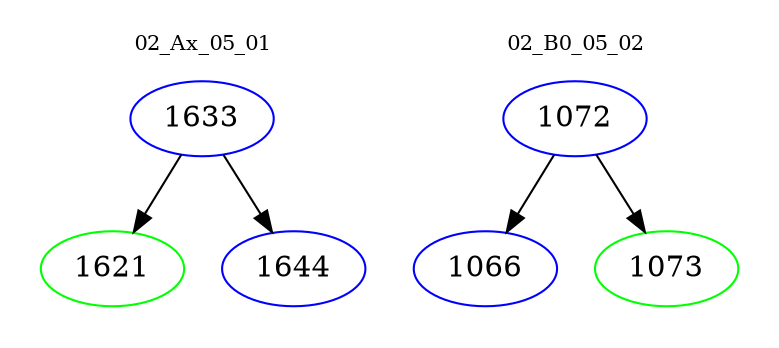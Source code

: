 digraph{
subgraph cluster_0 {
color = white
label = "02_Ax_05_01";
fontsize=10;
T0_1633 [label="1633", color="blue"]
T0_1633 -> T0_1621 [color="black"]
T0_1621 [label="1621", color="green"]
T0_1633 -> T0_1644 [color="black"]
T0_1644 [label="1644", color="blue"]
}
subgraph cluster_1 {
color = white
label = "02_B0_05_02";
fontsize=10;
T1_1072 [label="1072", color="blue"]
T1_1072 -> T1_1066 [color="black"]
T1_1066 [label="1066", color="blue"]
T1_1072 -> T1_1073 [color="black"]
T1_1073 [label="1073", color="green"]
}
}
